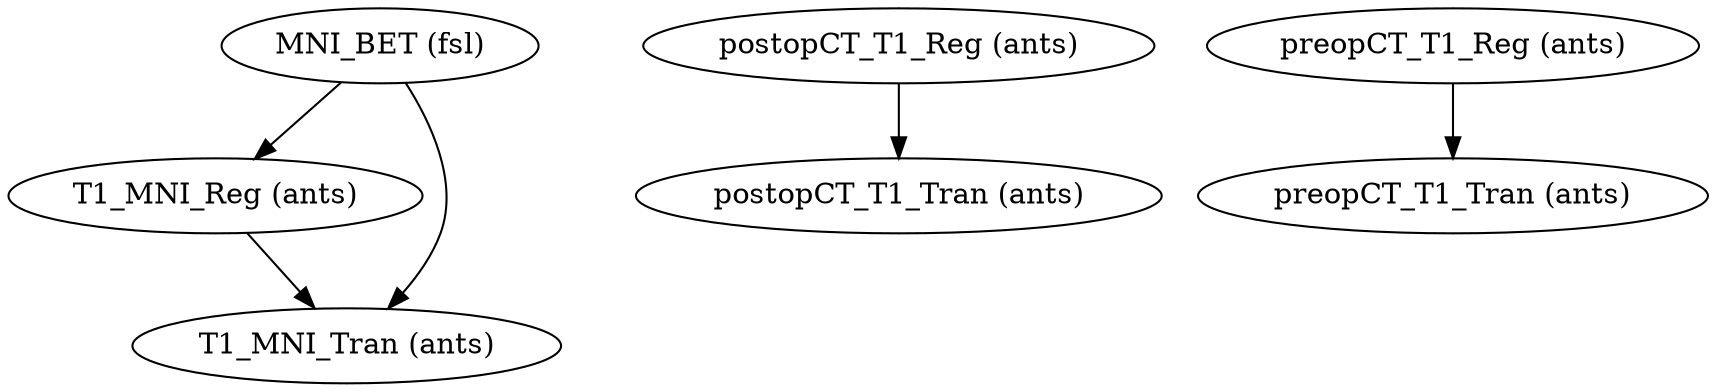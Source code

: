 strict digraph  {
"MNI_BET (fsl)";
"T1_MNI_Reg (ants)";
"T1_MNI_Tran (ants)";
"postopCT_T1_Reg (ants)";
"postopCT_T1_Tran (ants)";
"preopCT_T1_Reg (ants)";
"preopCT_T1_Tran (ants)";
"MNI_BET (fsl)" -> "T1_MNI_Reg (ants)";
"MNI_BET (fsl)" -> "T1_MNI_Tran (ants)";
"T1_MNI_Reg (ants)" -> "T1_MNI_Tran (ants)";
"postopCT_T1_Reg (ants)" -> "postopCT_T1_Tran (ants)";
"preopCT_T1_Reg (ants)" -> "preopCT_T1_Tran (ants)";
}
